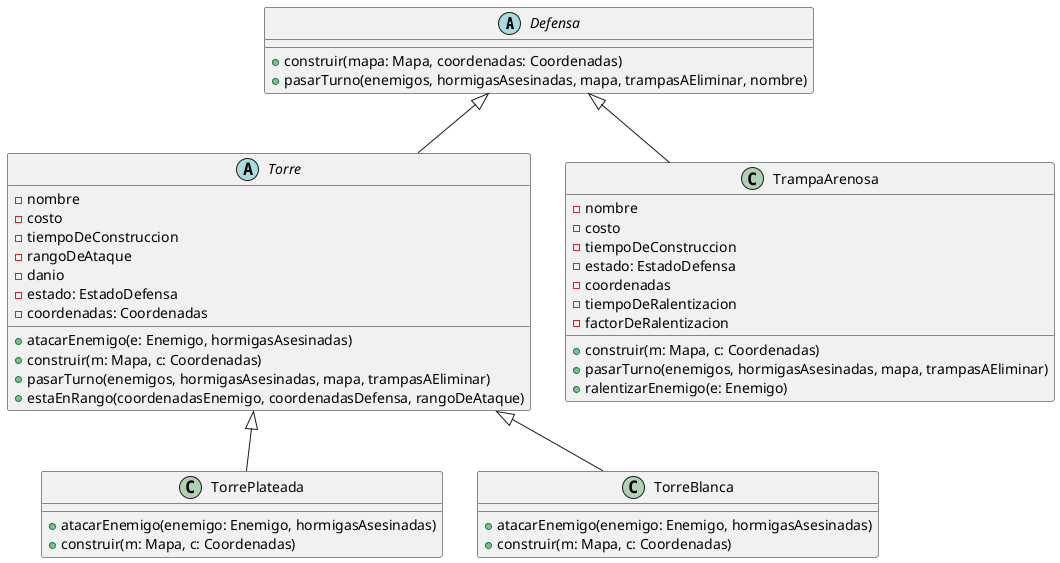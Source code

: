 @startuml
'https://plantuml.com/class-diagram

abstract Defensa {
+ construir(mapa: Mapa, coordenadas: Coordenadas)
+ pasarTurno(enemigos, hormigasAsesinadas, mapa, trampasAEliminar, nombre)
}

together{
    class TrampaArenosa {
    - nombre
    - costo
    - tiempoDeConstruccion
    - estado: EstadoDefensa
    - coordenadas
    - tiempoDeRalentizacion
    - factorDeRalentizacion
    + construir(m: Mapa, c: Coordenadas)
    + pasarTurno(enemigos, hormigasAsesinadas, mapa, trampasAEliminar)
    + ralentizarEnemigo(e: Enemigo)
    }

    abstract Torre {
    - nombre
    - costo
    - tiempoDeConstruccion
    - rangoDeAtaque
    - danio
    - estado: EstadoDefensa
    - coordenadas: Coordenadas
    + atacarEnemigo(e: Enemigo, hormigasAsesinadas)
    + construir(m: Mapa, c: Coordenadas)
    + pasarTurno(enemigos, hormigasAsesinadas, mapa, trampasAEliminar)
    + estaEnRango(coordenadasEnemigo, coordenadasDefensa, rangoDeAtaque)
    }

    together{
        class TorreBlanca {
        + atacarEnemigo(enemigo: Enemigo, hormigasAsesinadas)
        + construir(m: Mapa, c: Coordenadas)
        }

        class TorrePlateada {
        + atacarEnemigo(enemigo: Enemigo, hormigasAsesinadas)
        + construir(m: Mapa, c: Coordenadas)
        }
    }
}

TrampaArenosa -|> Defensa
Defensa <|-- Torre
Torre <|-- TorreBlanca
Torre <|-- TorrePlateada

@enduml
